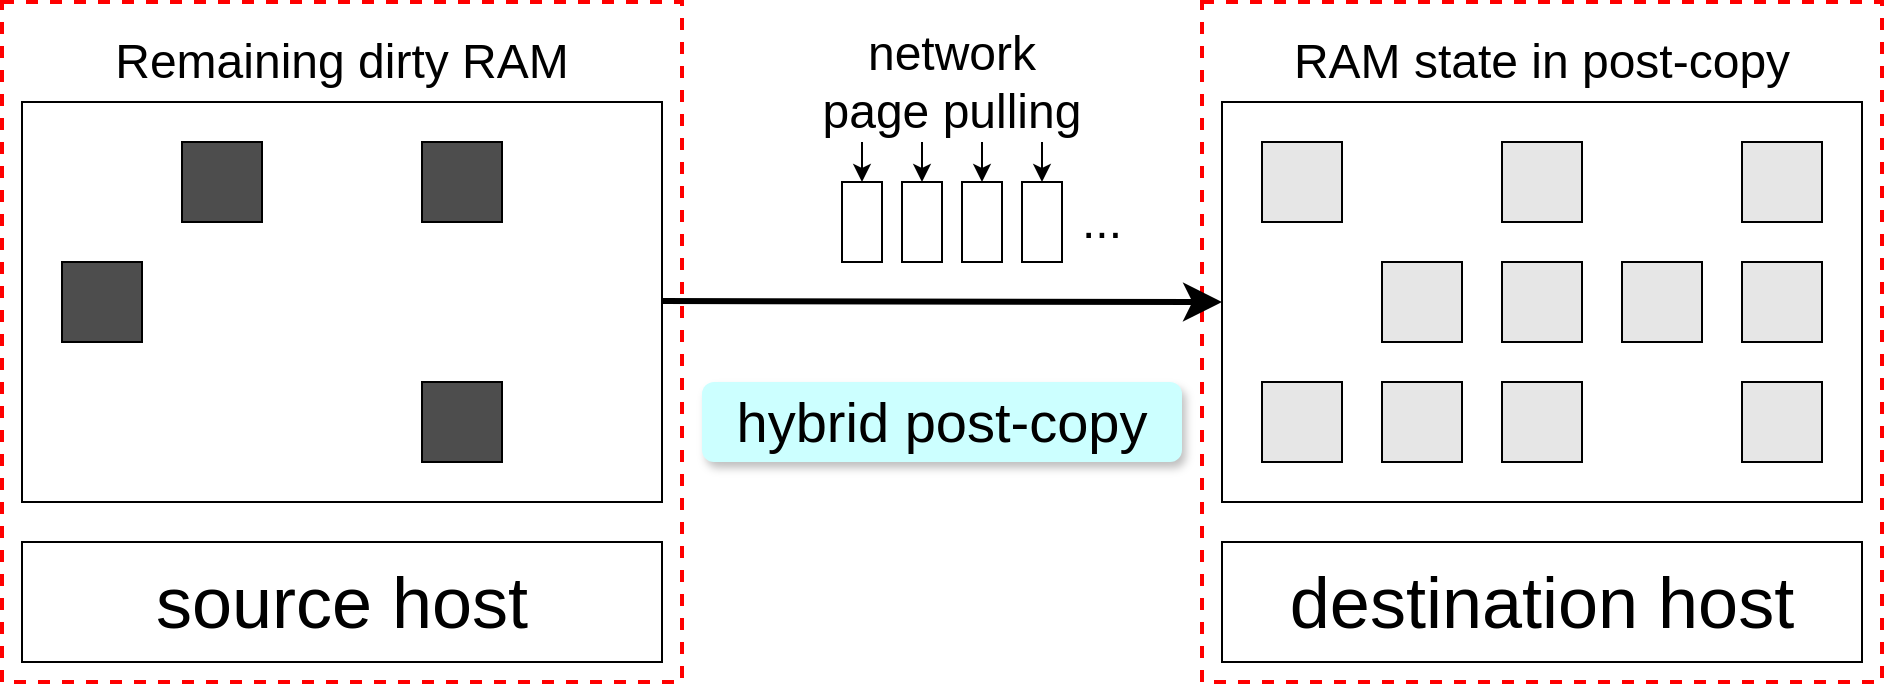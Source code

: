 <mxfile version="21.6.1" type="github">
  <diagram name="第 1 页" id="zcplNiWiQ_FCGism16bb">
    <mxGraphModel dx="2019" dy="-14" grid="1" gridSize="10" guides="1" tooltips="1" connect="1" arrows="1" fold="1" page="1" pageScale="1" pageWidth="827" pageHeight="1169" math="0" shadow="0">
      <root>
        <mxCell id="0" />
        <mxCell id="1" parent="0" />
        <mxCell id="uj7T19pWbRiO4xiEkIur-2" value="" style="rounded=0;whiteSpace=wrap;html=1;fillColor=none;dashed=1;strokeWidth=2;strokeColor=#FF0000;" vertex="1" parent="1">
          <mxGeometry x="670" y="1190" width="340" height="340" as="geometry" />
        </mxCell>
        <mxCell id="uj7T19pWbRiO4xiEkIur-1" value="" style="rounded=0;whiteSpace=wrap;html=1;fillColor=none;dashed=1;strokeWidth=2;strokeColor=#FF0000;" vertex="1" parent="1">
          <mxGeometry x="70" y="1190" width="340" height="340" as="geometry" />
        </mxCell>
        <mxCell id="x_UJu9ekjDO94jKZeD8l-2" value="" style="rounded=0;whiteSpace=wrap;html=1;" parent="1" vertex="1">
          <mxGeometry x="80" y="1240" width="320" height="200" as="geometry" />
        </mxCell>
        <mxCell id="x_UJu9ekjDO94jKZeD8l-3" value="" style="rounded=0;whiteSpace=wrap;html=1;fillColor=#4D4D4D;" parent="1" vertex="1">
          <mxGeometry x="160" y="1260" width="40" height="40" as="geometry" />
        </mxCell>
        <mxCell id="x_UJu9ekjDO94jKZeD8l-4" value="" style="rounded=0;whiteSpace=wrap;html=1;fillColor=#4D4D4D;" parent="1" vertex="1">
          <mxGeometry x="280" y="1260" width="40" height="40" as="geometry" />
        </mxCell>
        <mxCell id="x_UJu9ekjDO94jKZeD8l-5" value="" style="rounded=0;whiteSpace=wrap;html=1;fillColor=#4D4D4D;" parent="1" vertex="1">
          <mxGeometry x="100" y="1320" width="40" height="40" as="geometry" />
        </mxCell>
        <mxCell id="x_UJu9ekjDO94jKZeD8l-6" value="" style="rounded=0;whiteSpace=wrap;html=1;fillColor=#4D4D4D;" parent="1" vertex="1">
          <mxGeometry x="280" y="1380" width="40" height="40" as="geometry" />
        </mxCell>
        <mxCell id="x_UJu9ekjDO94jKZeD8l-7" value="&lt;font style=&quot;font-size: 36px;&quot;&gt;source host&lt;/font&gt;" style="rounded=0;whiteSpace=wrap;html=1;" parent="1" vertex="1">
          <mxGeometry x="80" y="1460" width="320" height="60" as="geometry" />
        </mxCell>
        <mxCell id="x_UJu9ekjDO94jKZeD8l-8" value="&lt;font style=&quot;font-size: 24px;&quot;&gt;Remaining dirty RAM&lt;/font&gt;" style="text;html=1;strokeColor=none;fillColor=none;align=center;verticalAlign=middle;whiteSpace=wrap;rounded=0;" parent="1" vertex="1">
          <mxGeometry x="80" y="1200" width="320" height="40" as="geometry" />
        </mxCell>
        <mxCell id="x_UJu9ekjDO94jKZeD8l-9" style="edgeStyle=orthogonalEdgeStyle;rounded=0;orthogonalLoop=1;jettySize=auto;html=1;exitX=1;exitY=0.5;exitDx=0;exitDy=0;entryX=0;entryY=0.5;entryDx=0;entryDy=0;endSize=10;startSize=10;strokeWidth=3;" parent="1" edge="1" target="x_UJu9ekjDO94jKZeD8l-10">
          <mxGeometry relative="1" as="geometry">
            <mxPoint x="400" y="1339.5" as="sourcePoint" />
            <mxPoint x="640" y="1339.5" as="targetPoint" />
          </mxGeometry>
        </mxCell>
        <mxCell id="x_UJu9ekjDO94jKZeD8l-10" value="" style="rounded=0;whiteSpace=wrap;html=1;" parent="1" vertex="1">
          <mxGeometry x="680" y="1240" width="320" height="200" as="geometry" />
        </mxCell>
        <mxCell id="x_UJu9ekjDO94jKZeD8l-11" value="" style="rounded=0;whiteSpace=wrap;html=1;fillColor=#E6E6E6;" parent="1" vertex="1">
          <mxGeometry x="700" y="1260" width="40" height="40" as="geometry" />
        </mxCell>
        <mxCell id="x_UJu9ekjDO94jKZeD8l-12" value="" style="rounded=0;whiteSpace=wrap;html=1;fillColor=#E6E6E6;" parent="1" vertex="1">
          <mxGeometry x="820" y="1260" width="40" height="40" as="geometry" />
        </mxCell>
        <mxCell id="x_UJu9ekjDO94jKZeD8l-14" value="" style="rounded=0;whiteSpace=wrap;html=1;fillColor=#E6E6E6;" parent="1" vertex="1">
          <mxGeometry x="940" y="1260" width="40" height="40" as="geometry" />
        </mxCell>
        <mxCell id="x_UJu9ekjDO94jKZeD8l-15" value="" style="rounded=0;whiteSpace=wrap;html=1;fillColor=#E6E6E6;" parent="1" vertex="1">
          <mxGeometry x="760" y="1320" width="40" height="40" as="geometry" />
        </mxCell>
        <mxCell id="x_UJu9ekjDO94jKZeD8l-16" value="" style="rounded=0;whiteSpace=wrap;html=1;fillColor=#E6E6E6;" parent="1" vertex="1">
          <mxGeometry x="820" y="1320" width="40" height="40" as="geometry" />
        </mxCell>
        <mxCell id="x_UJu9ekjDO94jKZeD8l-17" value="" style="rounded=0;whiteSpace=wrap;html=1;fillColor=#E6E6E6;" parent="1" vertex="1">
          <mxGeometry x="880" y="1320" width="40" height="40" as="geometry" />
        </mxCell>
        <mxCell id="x_UJu9ekjDO94jKZeD8l-18" value="" style="rounded=0;whiteSpace=wrap;html=1;fillColor=#E6E6E6;" parent="1" vertex="1">
          <mxGeometry x="940" y="1320" width="40" height="40" as="geometry" />
        </mxCell>
        <mxCell id="x_UJu9ekjDO94jKZeD8l-19" value="" style="rounded=0;whiteSpace=wrap;html=1;fillColor=#E6E6E6;" parent="1" vertex="1">
          <mxGeometry x="700" y="1380" width="40" height="40" as="geometry" />
        </mxCell>
        <mxCell id="x_UJu9ekjDO94jKZeD8l-20" value="" style="rounded=0;whiteSpace=wrap;html=1;fillColor=#E6E6E6;" parent="1" vertex="1">
          <mxGeometry x="760" y="1380" width="40" height="40" as="geometry" />
        </mxCell>
        <mxCell id="x_UJu9ekjDO94jKZeD8l-21" value="" style="rounded=0;whiteSpace=wrap;html=1;fillColor=#E6E6E6;" parent="1" vertex="1">
          <mxGeometry x="820" y="1380" width="40" height="40" as="geometry" />
        </mxCell>
        <mxCell id="x_UJu9ekjDO94jKZeD8l-22" value="" style="rounded=0;whiteSpace=wrap;html=1;fillColor=#E6E6E6;" parent="1" vertex="1">
          <mxGeometry x="940" y="1380" width="40" height="40" as="geometry" />
        </mxCell>
        <mxCell id="x_UJu9ekjDO94jKZeD8l-23" value="&lt;font style=&quot;font-size: 36px;&quot;&gt;destination host&lt;/font&gt;" style="rounded=0;whiteSpace=wrap;html=1;" parent="1" vertex="1">
          <mxGeometry x="680" y="1460" width="320" height="60" as="geometry" />
        </mxCell>
        <mxCell id="x_UJu9ekjDO94jKZeD8l-24" value="&lt;font style=&quot;font-size: 24px;&quot;&gt;RAM state in post-copy&lt;/font&gt;" style="text;html=1;strokeColor=none;fillColor=none;align=center;verticalAlign=middle;whiteSpace=wrap;rounded=0;" parent="1" vertex="1">
          <mxGeometry x="680" y="1200" width="320" height="40" as="geometry" />
        </mxCell>
        <mxCell id="x_UJu9ekjDO94jKZeD8l-25" value="&lt;font style=&quot;font-size: 28px;&quot;&gt;hybrid post-copy&lt;/font&gt;" style="text;html=1;strokeColor=none;fillColor=#CCFFFF;align=center;verticalAlign=middle;whiteSpace=wrap;rounded=1;shadow=1;" parent="1" vertex="1">
          <mxGeometry x="420" y="1380" width="240" height="40" as="geometry" />
        </mxCell>
        <mxCell id="x_UJu9ekjDO94jKZeD8l-30" value="" style="shape=image;html=1;verticalAlign=top;verticalLabelPosition=bottom;labelBackgroundColor=#ffffff;imageAspect=0;aspect=fixed;image=https://cdn1.iconfinder.com/data/icons/material-audio-video/22/loop-128.png" parent="1" vertex="1">
          <mxGeometry x="440" y="1280" width="40" height="40" as="geometry" />
        </mxCell>
        <mxCell id="x_UJu9ekjDO94jKZeD8l-31" value="" style="rounded=0;whiteSpace=wrap;html=1;" parent="1" vertex="1">
          <mxGeometry x="490" y="1280" width="20" height="40" as="geometry" />
        </mxCell>
        <mxCell id="x_UJu9ekjDO94jKZeD8l-32" value="" style="rounded=0;whiteSpace=wrap;html=1;" parent="1" vertex="1">
          <mxGeometry x="520" y="1280" width="20" height="40" as="geometry" />
        </mxCell>
        <mxCell id="x_UJu9ekjDO94jKZeD8l-33" value="" style="rounded=0;whiteSpace=wrap;html=1;" parent="1" vertex="1">
          <mxGeometry x="550" y="1280" width="20" height="40" as="geometry" />
        </mxCell>
        <mxCell id="x_UJu9ekjDO94jKZeD8l-34" value="" style="rounded=0;whiteSpace=wrap;html=1;" parent="1" vertex="1">
          <mxGeometry x="580" y="1280" width="20" height="40" as="geometry" />
        </mxCell>
        <mxCell id="x_UJu9ekjDO94jKZeD8l-35" value="&lt;font style=&quot;font-size: 24px;&quot;&gt;...&lt;/font&gt;" style="text;html=1;strokeColor=none;fillColor=none;align=center;verticalAlign=middle;whiteSpace=wrap;rounded=0;" parent="1" vertex="1">
          <mxGeometry x="600" y="1280" width="40" height="40" as="geometry" />
        </mxCell>
        <mxCell id="x_UJu9ekjDO94jKZeD8l-36" value="&lt;font style=&quot;font-size: 24px;&quot;&gt;network&lt;br&gt;page pulling&lt;/font&gt;" style="text;html=1;strokeColor=none;fillColor=none;align=center;verticalAlign=middle;whiteSpace=wrap;rounded=0;" parent="1" vertex="1">
          <mxGeometry x="470" y="1200" width="150" height="60" as="geometry" />
        </mxCell>
        <mxCell id="x_UJu9ekjDO94jKZeD8l-37" value="" style="endArrow=classic;html=1;rounded=0;exitX=0.2;exitY=1;exitDx=0;exitDy=0;exitPerimeter=0;" parent="1" source="x_UJu9ekjDO94jKZeD8l-36" edge="1">
          <mxGeometry width="50" height="50" relative="1" as="geometry">
            <mxPoint x="410" y="1390" as="sourcePoint" />
            <mxPoint x="500" y="1280" as="targetPoint" />
          </mxGeometry>
        </mxCell>
        <mxCell id="x_UJu9ekjDO94jKZeD8l-38" value="" style="endArrow=classic;html=1;rounded=0;exitX=0.4;exitY=1;exitDx=0;exitDy=0;exitPerimeter=0;entryX=0.5;entryY=0;entryDx=0;entryDy=0;" parent="1" source="x_UJu9ekjDO94jKZeD8l-36" target="x_UJu9ekjDO94jKZeD8l-32" edge="1">
          <mxGeometry width="50" height="50" relative="1" as="geometry">
            <mxPoint x="522" y="1270" as="sourcePoint" />
            <mxPoint x="510" y="1290" as="targetPoint" />
          </mxGeometry>
        </mxCell>
        <mxCell id="x_UJu9ekjDO94jKZeD8l-39" value="" style="endArrow=classic;html=1;rounded=0;exitX=0.6;exitY=1;exitDx=0;exitDy=0;exitPerimeter=0;entryX=0.5;entryY=0;entryDx=0;entryDy=0;" parent="1" source="x_UJu9ekjDO94jKZeD8l-36" target="x_UJu9ekjDO94jKZeD8l-33" edge="1">
          <mxGeometry width="50" height="50" relative="1" as="geometry">
            <mxPoint x="532" y="1280" as="sourcePoint" />
            <mxPoint x="520" y="1300" as="targetPoint" />
          </mxGeometry>
        </mxCell>
        <mxCell id="x_UJu9ekjDO94jKZeD8l-40" value="" style="endArrow=classic;html=1;rounded=0;exitX=0.8;exitY=1;exitDx=0;exitDy=0;exitPerimeter=0;entryX=0.5;entryY=0;entryDx=0;entryDy=0;" parent="1" source="x_UJu9ekjDO94jKZeD8l-36" target="x_UJu9ekjDO94jKZeD8l-34" edge="1">
          <mxGeometry width="50" height="50" relative="1" as="geometry">
            <mxPoint x="542" y="1290" as="sourcePoint" />
            <mxPoint x="530" y="1310" as="targetPoint" />
          </mxGeometry>
        </mxCell>
      </root>
    </mxGraphModel>
  </diagram>
</mxfile>
